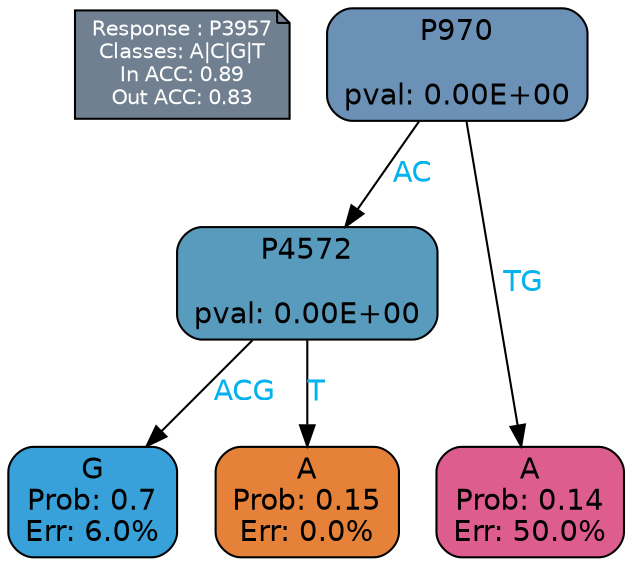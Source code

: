 digraph Tree {
node [shape=box, style="filled, rounded", color="black", fontname=helvetica] ;
graph [ranksep=equally, splines=polylines, bgcolor=transparent, dpi=600] ;
edge [fontname=helvetica] ;
LEGEND [label="Response : P3957
Classes: A|C|G|T
In ACC: 0.89
Out ACC: 0.83
",shape=note,align=left,style=filled,fillcolor="slategray",fontcolor="white",fontsize=10];1 [label="P970

pval: 0.00E+00", fillcolor="#6b92b6"] ;
2 [label="P4572

pval: 0.00E+00", fillcolor="#589bbd"] ;
3 [label="G
Prob: 0.7
Err: 6.0%", fillcolor="#39a1da"] ;
4 [label="A
Prob: 0.15
Err: 0.0%", fillcolor="#e58139"] ;
5 [label="A
Prob: 0.14
Err: 50.0%", fillcolor="#de5d8f"] ;
1 -> 2 [label="AC",fontcolor=deepskyblue2] ;
1 -> 5 [label="TG",fontcolor=deepskyblue2] ;
2 -> 3 [label="ACG",fontcolor=deepskyblue2] ;
2 -> 4 [label="T",fontcolor=deepskyblue2] ;
{rank = same; 3;4;5;}{rank = same; LEGEND;1;}}